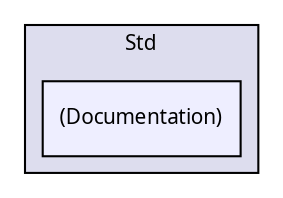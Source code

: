 digraph "Solution/Solution/Alicorn/Build/Extension/Std/(Documentation)" {
  compound=true
  node [ fontsize="10", fontname="Verdana"];
  edge [ labelfontsize="10", labelfontname="Verdana"];
  subgraph clusterdir_40da31625bd798043a5d0ed69e66f034 {
    graph [ bgcolor="#ddddee", pencolor="black", label="Std" fontname="Verdana", fontsize="10", URL="dir_40da31625bd798043a5d0ed69e66f034.html"]
  dir_198657b4db9194b839c64b0129f94b00 [shape=box, label="(Documentation)", style="filled", fillcolor="#eeeeff", pencolor="black", URL="dir_198657b4db9194b839c64b0129f94b00.html"];
  }
}
